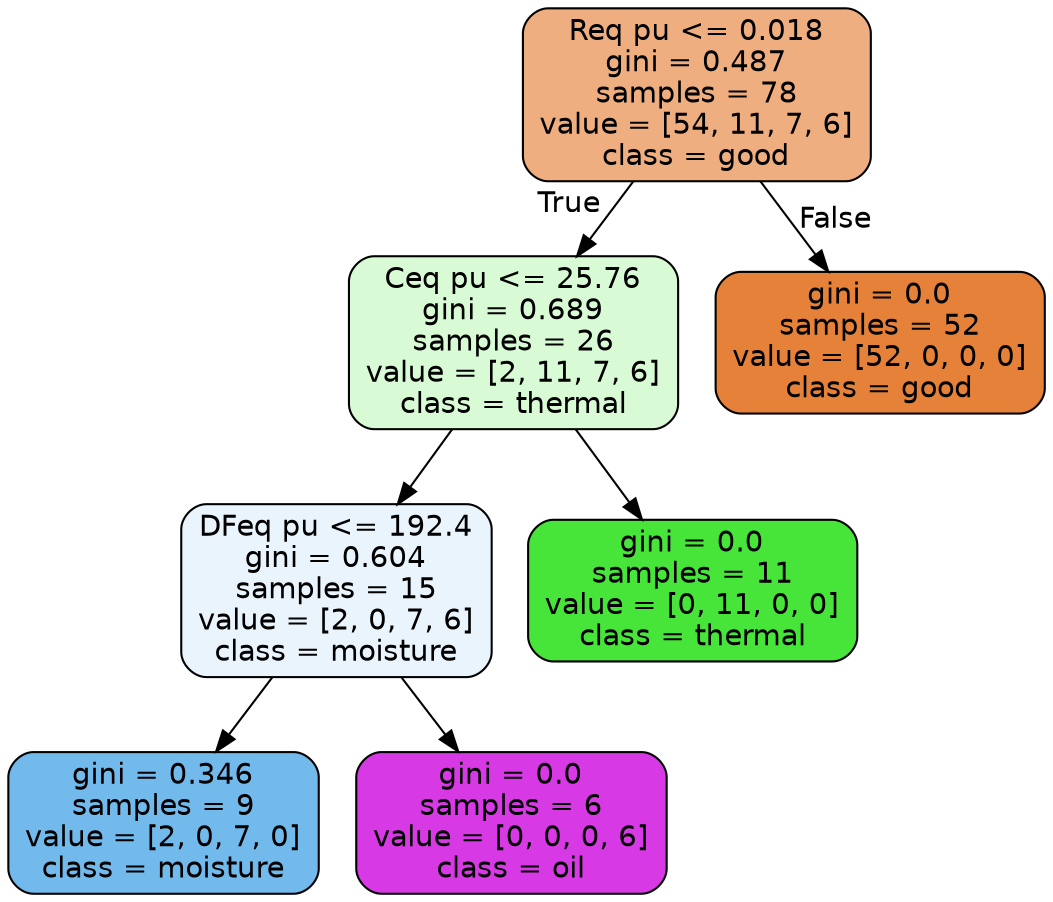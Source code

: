 digraph Tree {
node [shape=box, style="filled, rounded", color="black", fontname=helvetica] ;
edge [fontname=helvetica] ;
0 [label="Req pu <= 0.018\ngini = 0.487\nsamples = 78\nvalue = [54, 11, 7, 6]\nclass = good", fillcolor="#eeae80"] ;
1 [label="Ceq pu <= 25.76\ngini = 0.689\nsamples = 26\nvalue = [2, 11, 7, 6]\nclass = thermal", fillcolor="#d8fad5"] ;
0 -> 1 [labeldistance=2.5, labelangle=45, headlabel="True"] ;
2 [label="DFeq pu <= 192.4\ngini = 0.604\nsamples = 15\nvalue = [2, 0, 7, 6]\nclass = moisture", fillcolor="#e9f4fc"] ;
1 -> 2 ;
3 [label="gini = 0.346\nsamples = 9\nvalue = [2, 0, 7, 0]\nclass = moisture", fillcolor="#72b9ec"] ;
2 -> 3 ;
4 [label="gini = 0.0\nsamples = 6\nvalue = [0, 0, 0, 6]\nclass = oil", fillcolor="#d739e5"] ;
2 -> 4 ;
5 [label="gini = 0.0\nsamples = 11\nvalue = [0, 11, 0, 0]\nclass = thermal", fillcolor="#47e539"] ;
1 -> 5 ;
6 [label="gini = 0.0\nsamples = 52\nvalue = [52, 0, 0, 0]\nclass = good", fillcolor="#e58139"] ;
0 -> 6 [labeldistance=2.5, labelangle=-45, headlabel="False"] ;
}